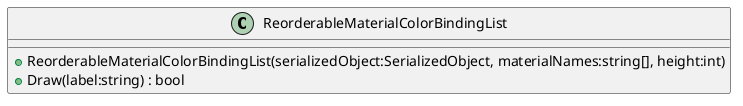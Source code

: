 @startuml
class ReorderableMaterialColorBindingList {
    + ReorderableMaterialColorBindingList(serializedObject:SerializedObject, materialNames:string[], height:int)
    + Draw(label:string) : bool
}
@enduml
